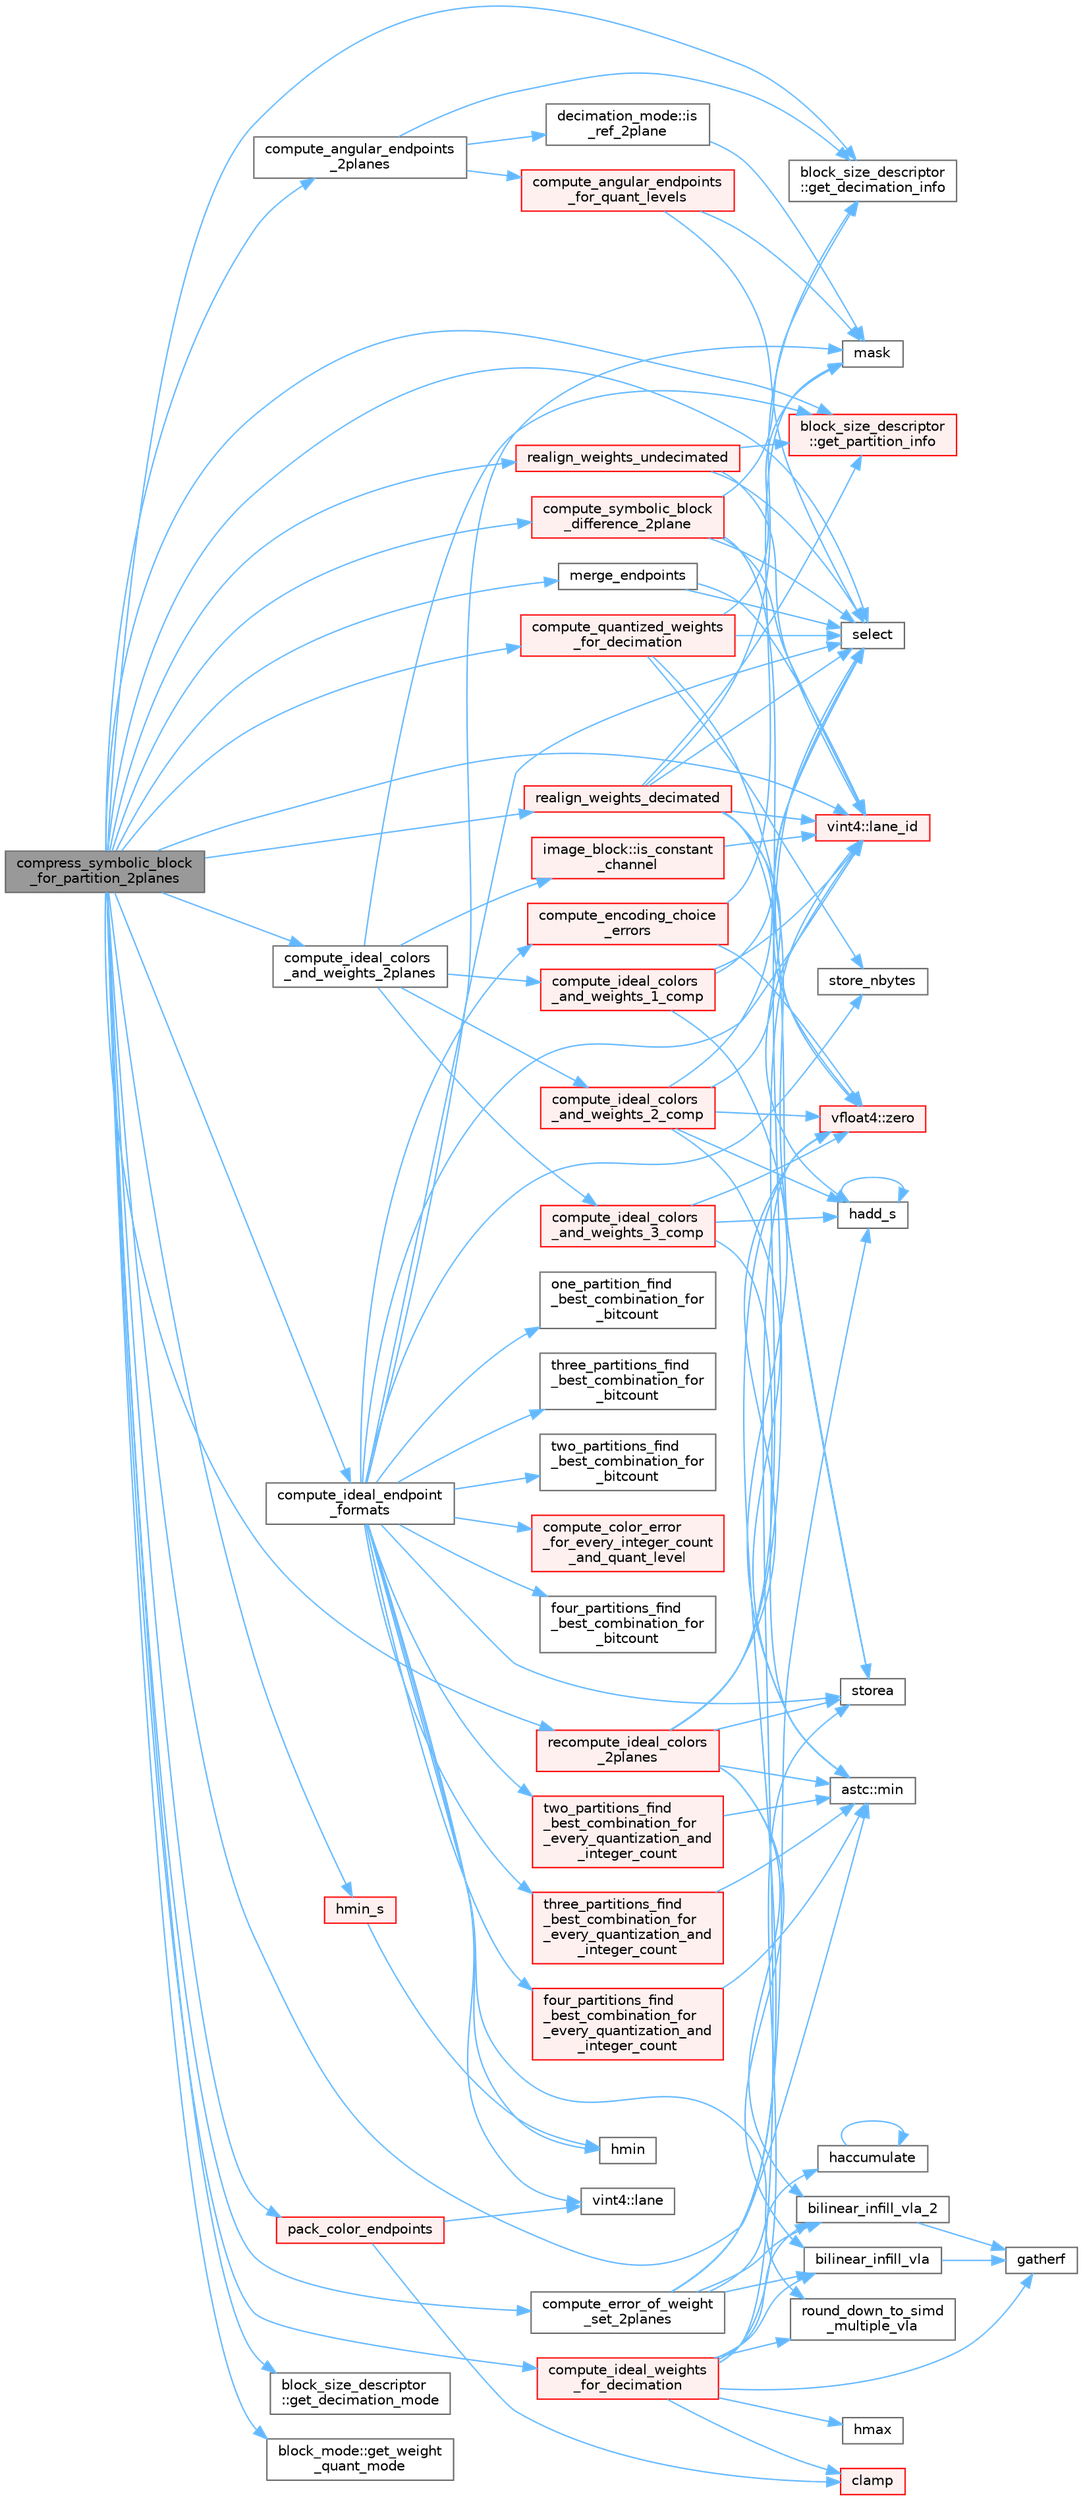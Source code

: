digraph "compress_symbolic_block_for_partition_2planes"
{
 // LATEX_PDF_SIZE
  bgcolor="transparent";
  edge [fontname=Helvetica,fontsize=10,labelfontname=Helvetica,labelfontsize=10];
  node [fontname=Helvetica,fontsize=10,shape=box,height=0.2,width=0.4];
  rankdir="LR";
  Node1 [id="Node000001",label="compress_symbolic_block\l_for_partition_2planes",height=0.2,width=0.4,color="gray40", fillcolor="grey60", style="filled", fontcolor="black",tooltip="Compress a block using a chosen partitioning and 2 planes of weights."];
  Node1 -> Node2 [id="edge1_Node000001_Node000002",color="steelblue1",style="solid",tooltip=" "];
  Node2 [id="Node000002",label="compute_angular_endpoints\l_2planes",height=0.2,width=0.4,color="grey40", fillcolor="white", style="filled",URL="$astcenc__weight__align_8cpp.html#a571d7379fd52446338ef4fa7e700cb42",tooltip="Compute the angular endpoints for two planes for each block mode."];
  Node2 -> Node3 [id="edge2_Node000002_Node000003",color="steelblue1",style="solid",tooltip=" "];
  Node3 [id="Node000003",label="compute_angular_endpoints\l_for_quant_levels",height=0.2,width=0.4,color="red", fillcolor="#FFF0F0", style="filled",URL="$astcenc__weight__align_8cpp.html#a52f057b7da5fc35adac361b3696ac963",tooltip="The main function for the angular algorithm."];
  Node3 -> Node19 [id="edge3_Node000003_Node000019",color="steelblue1",style="solid",tooltip=" "];
  Node19 [id="Node000019",label="mask",height=0.2,width=0.4,color="grey40", fillcolor="white", style="filled",URL="$astcenc__vecmathlib__avx2__8_8h.html#ad922a3ed6098767968916265154b6f82",tooltip="Return a 8-bit mask code indicating mask status."];
  Node3 -> Node11 [id="edge4_Node000003_Node000011",color="steelblue1",style="solid",tooltip=" "];
  Node11 [id="Node000011",label="select",height=0.2,width=0.4,color="grey40", fillcolor="white", style="filled",URL="$astcenc__vecmathlib__avx2__8_8h.html#a844ab5b69b84569f033be33bf5fb9fbc",tooltip="Return lanes from b if cond is set, else a."];
  Node2 -> Node25 [id="edge5_Node000002_Node000025",color="steelblue1",style="solid",tooltip=" "];
  Node25 [id="Node000025",label="block_size_descriptor\l::get_decimation_info",height=0.2,width=0.4,color="grey40", fillcolor="white", style="filled",URL="$structblock__size__descriptor.html#a688445f2f90b13188372d812baf8e02d",tooltip="Get the decimation info structure for index decimation_mode."];
  Node2 -> Node26 [id="edge6_Node000002_Node000026",color="steelblue1",style="solid",tooltip=" "];
  Node26 [id="Node000026",label="decimation_mode::is\l_ref_2plane",height=0.2,width=0.4,color="grey40", fillcolor="white", style="filled",URL="$structdecimation__mode.html#aa2fe4a73b6781930c375b1810a03f73b",tooltip="Test if this mode is active below a given 2 plane weight quant (inclusive)."];
  Node26 -> Node19 [id="edge7_Node000026_Node000019",color="steelblue1",style="solid",tooltip=" "];
  Node1 -> Node27 [id="edge8_Node000001_Node000027",color="steelblue1",style="solid",tooltip=" "];
  Node27 [id="Node000027",label="compute_error_of_weight\l_set_2planes",height=0.2,width=0.4,color="grey40", fillcolor="white", style="filled",URL="$astcenc__ideal__endpoints__and__weights_8cpp.html#a09a63c4b1e684f7ff9d88e5717b10bfb",tooltip="Compute the error of a decimated weight set for 2 planes."];
  Node27 -> Node28 [id="edge9_Node000027_Node000028",color="steelblue1",style="solid",tooltip=" "];
  Node28 [id="Node000028",label="bilinear_infill_vla",height=0.2,width=0.4,color="grey40", fillcolor="white", style="filled",URL="$astcenc__ideal__endpoints__and__weights_8cpp.html#a617a8dec1d2168023a84f5c0fa1c20ca",tooltip="Functions for computing color endpoints and texel weights."];
  Node28 -> Node29 [id="edge10_Node000028_Node000029",color="steelblue1",style="solid",tooltip=" "];
  Node29 [id="Node000029",label="gatherf",height=0.2,width=0.4,color="grey40", fillcolor="white", style="filled",URL="$astcenc__vecmathlib__avx2__8_8h.html#aae2f99eb48f3cde0f4739b894e8ca29f",tooltip="Load a vector of gathered results from an array;"];
  Node27 -> Node30 [id="edge11_Node000027_Node000030",color="steelblue1",style="solid",tooltip=" "];
  Node30 [id="Node000030",label="bilinear_infill_vla_2",height=0.2,width=0.4,color="grey40", fillcolor="white", style="filled",URL="$astcenc__ideal__endpoints__and__weights_8cpp.html#a84286bd889620da3be77539ddfdf3b45",tooltip="Compute the infilled weight for N texel indices in a decimated grid."];
  Node30 -> Node29 [id="edge12_Node000030_Node000029",color="steelblue1",style="solid",tooltip=" "];
  Node27 -> Node31 [id="edge13_Node000027_Node000031",color="steelblue1",style="solid",tooltip=" "];
  Node31 [id="Node000031",label="haccumulate",height=0.2,width=0.4,color="grey40", fillcolor="white", style="filled",URL="$astcenc__vecmathlib__avx2__8_8h.html#aaa291a197219a09a2e1103aec6945b3c",tooltip="Accumulate lane-wise sums for a vector, folded 4-wide."];
  Node31 -> Node31 [id="edge14_Node000031_Node000031",color="steelblue1",style="solid",tooltip=" "];
  Node27 -> Node32 [id="edge15_Node000027_Node000032",color="steelblue1",style="solid",tooltip=" "];
  Node32 [id="Node000032",label="hadd_s",height=0.2,width=0.4,color="grey40", fillcolor="white", style="filled",URL="$astcenc__vecmathlib__avx2__8_8h.html#aacd26478e4fe1f97a5d47e8adaacc898",tooltip="Return the horizontal sum of a vector."];
  Node32 -> Node32 [id="edge16_Node000032_Node000032",color="steelblue1",style="solid",tooltip=" "];
  Node27 -> Node14 [id="edge17_Node000027_Node000014",color="steelblue1",style="solid",tooltip=" "];
  Node14 [id="Node000014",label="vfloat4::zero",height=0.2,width=0.4,color="red", fillcolor="#FFF0F0", style="filled",URL="$structvfloat4.html#a04b5f338012dab6be0b2bd7910fcbcae",tooltip="Factory that returns a vector of zeros."];
  Node1 -> Node33 [id="edge18_Node000001_Node000033",color="steelblue1",style="solid",tooltip=" "];
  Node33 [id="Node000033",label="compute_ideal_colors\l_and_weights_2planes",height=0.2,width=0.4,color="grey40", fillcolor="white", style="filled",URL="$astcenc__ideal__endpoints__and__weights_8cpp.html#a52d3985007cfc83025661e0347bc00cc",tooltip="Compute ideal endpoint colors and weights for 2 planes of weights."];
  Node33 -> Node34 [id="edge19_Node000033_Node000034",color="steelblue1",style="solid",tooltip=" "];
  Node34 [id="Node000034",label="compute_ideal_colors\l_and_weights_1_comp",height=0.2,width=0.4,color="red", fillcolor="#FFF0F0", style="filled",URL="$astcenc__ideal__endpoints__and__weights_8cpp.html#a3e9812129972c73914841ecc0f6a7e71",tooltip="Compute the ideal endpoints and weights for 1 color component."];
  Node34 -> Node38 [id="edge20_Node000034_Node000038",color="steelblue1",style="solid",tooltip=" "];
  Node38 [id="Node000038",label="vint4::lane_id",height=0.2,width=0.4,color="red", fillcolor="#FFF0F0", style="filled",URL="$structvint4.html#a21e3d111e37da1aaaeb5ba21a831c863",tooltip="Factory that returns a vector containing the lane IDs."];
  Node34 -> Node40 [id="edge21_Node000034_Node000040",color="steelblue1",style="solid",tooltip=" "];
  Node40 [id="Node000040",label="astc::min",height=0.2,width=0.4,color="grey40", fillcolor="white", style="filled",URL="$namespaceastc.html#af78c0d31374aa9923633a3a2abf8d738",tooltip="Return the minimum of two values."];
  Node34 -> Node11 [id="edge22_Node000034_Node000011",color="steelblue1",style="solid",tooltip=" "];
  Node33 -> Node42 [id="edge23_Node000033_Node000042",color="steelblue1",style="solid",tooltip=" "];
  Node42 [id="Node000042",label="compute_ideal_colors\l_and_weights_2_comp",height=0.2,width=0.4,color="red", fillcolor="#FFF0F0", style="filled",URL="$astcenc__ideal__endpoints__and__weights_8cpp.html#ad96c399a873ddd142d4779b6aeb74b87",tooltip="Compute the ideal endpoints and weights for 2 color components."];
  Node42 -> Node32 [id="edge24_Node000042_Node000032",color="steelblue1",style="solid",tooltip=" "];
  Node42 -> Node38 [id="edge25_Node000042_Node000038",color="steelblue1",style="solid",tooltip=" "];
  Node42 -> Node40 [id="edge26_Node000042_Node000040",color="steelblue1",style="solid",tooltip=" "];
  Node42 -> Node11 [id="edge27_Node000042_Node000011",color="steelblue1",style="solid",tooltip=" "];
  Node42 -> Node14 [id="edge28_Node000042_Node000014",color="steelblue1",style="solid",tooltip=" "];
  Node33 -> Node51 [id="edge29_Node000033_Node000051",color="steelblue1",style="solid",tooltip=" "];
  Node51 [id="Node000051",label="compute_ideal_colors\l_and_weights_3_comp",height=0.2,width=0.4,color="red", fillcolor="#FFF0F0", style="filled",URL="$astcenc__ideal__endpoints__and__weights_8cpp.html#a7ec20ff2556f6357cc0754c13e841262",tooltip="Compute the ideal endpoints and weights for 3 color components."];
  Node51 -> Node32 [id="edge30_Node000051_Node000032",color="steelblue1",style="solid",tooltip=" "];
  Node51 -> Node40 [id="edge31_Node000051_Node000040",color="steelblue1",style="solid",tooltip=" "];
  Node51 -> Node14 [id="edge32_Node000051_Node000014",color="steelblue1",style="solid",tooltip=" "];
  Node33 -> Node62 [id="edge33_Node000033_Node000062",color="steelblue1",style="solid",tooltip=" "];
  Node62 [id="Node000062",label="block_size_descriptor\l::get_partition_info",height=0.2,width=0.4,color="red", fillcolor="#FFF0F0", style="filled",URL="$structblock__size__descriptor.html#aa9dfc7b23c8b5e6c71e956e2e39fff74",tooltip="Get the partition info structure for a given partition count and seed."];
  Node33 -> Node64 [id="edge34_Node000033_Node000064",color="steelblue1",style="solid",tooltip=" "];
  Node64 [id="Node000064",label="image_block::is_constant\l_channel",height=0.2,width=0.4,color="red", fillcolor="#FFF0F0", style="filled",URL="$structimage__block.html#ae3c0735355d378591db6cb7a011e381a",tooltip="Test if a single color channel is constant across the block."];
  Node64 -> Node38 [id="edge35_Node000064_Node000038",color="steelblue1",style="solid",tooltip=" "];
  Node1 -> Node66 [id="edge36_Node000001_Node000066",color="steelblue1",style="solid",tooltip=" "];
  Node66 [id="Node000066",label="compute_ideal_endpoint\l_formats",height=0.2,width=0.4,color="grey40", fillcolor="white", style="filled",URL="$astcenc__pick__best__endpoint__format_8cpp.html#a81c7b68e8c7b82a5ff718f21bd4f3c35",tooltip="Identify, for each mode, which set of color endpoint produces the best result."];
  Node66 -> Node67 [id="edge37_Node000066_Node000067",color="steelblue1",style="solid",tooltip=" "];
  Node67 [id="Node000067",label="compute_color_error\l_for_every_integer_count\l_and_quant_level",height=0.2,width=0.4,color="red", fillcolor="#FFF0F0", style="filled",URL="$astcenc__pick__best__endpoint__format_8cpp.html#a163a7d0cf020b6f86049745807912ec1",tooltip="For a given partition compute the error for every endpoint integer count and quant level."];
  Node66 -> Node75 [id="edge38_Node000066_Node000075",color="steelblue1",style="solid",tooltip=" "];
  Node75 [id="Node000075",label="compute_encoding_choice\l_errors",height=0.2,width=0.4,color="red", fillcolor="#FFF0F0", style="filled",URL="$astcenc__pick__best__endpoint__format_8cpp.html#affc96d3eeffef962cd64307bf0b85590",tooltip="For a given set of input colors and partitioning determine endpoint encode errors."];
  Node75 -> Node19 [id="edge39_Node000075_Node000019",color="steelblue1",style="solid",tooltip=" "];
  Node75 -> Node14 [id="edge40_Node000075_Node000014",color="steelblue1",style="solid",tooltip=" "];
  Node66 -> Node80 [id="edge41_Node000066_Node000080",color="steelblue1",style="solid",tooltip=" "];
  Node80 [id="Node000080",label="four_partitions_find\l_best_combination_for\l_bitcount",height=0.2,width=0.4,color="grey40", fillcolor="white", style="filled",URL="$astcenc__pick__best__endpoint__format_8cpp.html#aa54b7e3566c1445d292b8ff7cf6f5e28",tooltip="For 4 partitions compute the best format and quantization for a given bit count."];
  Node66 -> Node81 [id="edge42_Node000066_Node000081",color="steelblue1",style="solid",tooltip=" "];
  Node81 [id="Node000081",label="four_partitions_find\l_best_combination_for\l_every_quantization_and\l_integer_count",height=0.2,width=0.4,color="red", fillcolor="#FFF0F0", style="filled",URL="$astcenc__pick__best__endpoint__format_8cpp.html#a806d3ce88e28226224c6b929b69f2fda",tooltip="For 4 partitions compute the best format combinations for every pair of quant mode and integer count."];
  Node81 -> Node40 [id="edge43_Node000081_Node000040",color="steelblue1",style="solid",tooltip=" "];
  Node66 -> Node73 [id="edge44_Node000066_Node000073",color="steelblue1",style="solid",tooltip=" "];
  Node73 [id="Node000073",label="hmin",height=0.2,width=0.4,color="grey40", fillcolor="white", style="filled",URL="$astcenc__vecmathlib__avx2__8_8h.html#ae7ff255b24f24f8d2a31e6849f4b1250",tooltip="Return the horizontal minimum of a vector."];
  Node66 -> Node60 [id="edge45_Node000066_Node000060",color="steelblue1",style="solid",tooltip=" "];
  Node60 [id="Node000060",label="vint4::lane",height=0.2,width=0.4,color="grey40", fillcolor="white", style="filled",URL="$structvint4.html#a01e3f7debf73dc6c757fa36d585c9d17",tooltip="Get the scalar from a single lane."];
  Node66 -> Node38 [id="edge46_Node000066_Node000038",color="steelblue1",style="solid",tooltip=" "];
  Node66 -> Node19 [id="edge47_Node000066_Node000019",color="steelblue1",style="solid",tooltip=" "];
  Node66 -> Node82 [id="edge48_Node000066_Node000082",color="steelblue1",style="solid",tooltip=" "];
  Node82 [id="Node000082",label="one_partition_find\l_best_combination_for\l_bitcount",height=0.2,width=0.4,color="grey40", fillcolor="white", style="filled",URL="$astcenc__pick__best__endpoint__format_8cpp.html#a4a0bf4253790d6b09132c02f57fcbe32",tooltip="For one partition compute the best format and quantization for a given bit count."];
  Node66 -> Node83 [id="edge49_Node000066_Node000083",color="steelblue1",style="solid",tooltip=" "];
  Node83 [id="Node000083",label="round_down_to_simd\l_multiple_vla",height=0.2,width=0.4,color="grey40", fillcolor="white", style="filled",URL="$astcenc__vecmathlib_8h.html#a63b1ecd0244123ff734e6791e33bf9ca",tooltip="Round a count down to the largest multiple of the SIMD width."];
  Node66 -> Node11 [id="edge50_Node000066_Node000011",color="steelblue1",style="solid",tooltip=" "];
  Node66 -> Node84 [id="edge51_Node000066_Node000084",color="steelblue1",style="solid",tooltip=" "];
  Node84 [id="Node000084",label="store_nbytes",height=0.2,width=0.4,color="grey40", fillcolor="white", style="filled",URL="$astcenc__vecmathlib__avx2__8_8h.html#ac55f9ffdc41bee5d274cb6433809fefc",tooltip="Store lowest N (vector width) bytes into an unaligned address."];
  Node66 -> Node13 [id="edge52_Node000066_Node000013",color="steelblue1",style="solid",tooltip=" "];
  Node13 [id="Node000013",label="storea",height=0.2,width=0.4,color="grey40", fillcolor="white", style="filled",URL="$astcenc__vecmathlib__avx2__8_8h.html#ad4c0a7bde35d6fe9c54531e1e0652f4a",tooltip="Store a vector to a 16B aligned memory address."];
  Node66 -> Node85 [id="edge53_Node000066_Node000085",color="steelblue1",style="solid",tooltip=" "];
  Node85 [id="Node000085",label="three_partitions_find\l_best_combination_for\l_bitcount",height=0.2,width=0.4,color="grey40", fillcolor="white", style="filled",URL="$astcenc__pick__best__endpoint__format_8cpp.html#a7681b157ce5786accf05034e1facbdbe",tooltip="For 3 partitions compute the best format and quantization for a given bit count."];
  Node66 -> Node86 [id="edge54_Node000066_Node000086",color="steelblue1",style="solid",tooltip=" "];
  Node86 [id="Node000086",label="three_partitions_find\l_best_combination_for\l_every_quantization_and\l_integer_count",height=0.2,width=0.4,color="red", fillcolor="#FFF0F0", style="filled",URL="$astcenc__pick__best__endpoint__format_8cpp.html#ab08ff5ed53a05a876dc8e90c05aeef72",tooltip="For 3 partitions compute the best format combinations for every pair of quant mode and integer count."];
  Node86 -> Node40 [id="edge55_Node000086_Node000040",color="steelblue1",style="solid",tooltip=" "];
  Node66 -> Node87 [id="edge56_Node000066_Node000087",color="steelblue1",style="solid",tooltip=" "];
  Node87 [id="Node000087",label="two_partitions_find\l_best_combination_for\l_bitcount",height=0.2,width=0.4,color="grey40", fillcolor="white", style="filled",URL="$astcenc__pick__best__endpoint__format_8cpp.html#a5c74518d7a68796ba962179901f805ae",tooltip="For 2 partitions compute the best format and quantization for a given bit count."];
  Node66 -> Node88 [id="edge57_Node000066_Node000088",color="steelblue1",style="solid",tooltip=" "];
  Node88 [id="Node000088",label="two_partitions_find\l_best_combination_for\l_every_quantization_and\l_integer_count",height=0.2,width=0.4,color="red", fillcolor="#FFF0F0", style="filled",URL="$astcenc__pick__best__endpoint__format_8cpp.html#ac317754d4bbd795d6f29b331883e8eb3",tooltip="For 2 partitions compute the best format combinations for every pair of quant mode and integer count."];
  Node88 -> Node40 [id="edge58_Node000088_Node000040",color="steelblue1",style="solid",tooltip=" "];
  Node1 -> Node89 [id="edge59_Node000001_Node000089",color="steelblue1",style="solid",tooltip=" "];
  Node89 [id="Node000089",label="compute_ideal_weights\l_for_decimation",height=0.2,width=0.4,color="red", fillcolor="#FFF0F0", style="filled",URL="$astcenc__ideal__endpoints__and__weights_8cpp.html#ae1b4e922c67d5349fc849709ca08178f",tooltip="Compute the optimal unquantized weights for a decimation table."];
  Node89 -> Node28 [id="edge60_Node000089_Node000028",color="steelblue1",style="solid",tooltip=" "];
  Node89 -> Node30 [id="edge61_Node000089_Node000030",color="steelblue1",style="solid",tooltip=" "];
  Node89 -> Node90 [id="edge62_Node000089_Node000090",color="steelblue1",style="solid",tooltip=" "];
  Node90 [id="Node000090",label="clamp",height=0.2,width=0.4,color="red", fillcolor="#FFF0F0", style="filled",URL="$astcenc__vecmathlib__avx2__8_8h.html#ae91c0bb0ebd82ed2a7fa7aa915f6e76e",tooltip="Return the clamped value between min and max."];
  Node89 -> Node29 [id="edge63_Node000089_Node000029",color="steelblue1",style="solid",tooltip=" "];
  Node89 -> Node69 [id="edge64_Node000089_Node000069",color="steelblue1",style="solid",tooltip=" "];
  Node69 [id="Node000069",label="hmax",height=0.2,width=0.4,color="grey40", fillcolor="white", style="filled",URL="$astcenc__vecmathlib__avx2__8_8h.html#a516a2f0d872381b8c7c047845a90c9a3",tooltip="Return the horizontal maximum of a vector."];
  Node89 -> Node83 [id="edge65_Node000089_Node000083",color="steelblue1",style="solid",tooltip=" "];
  Node89 -> Node13 [id="edge66_Node000089_Node000013",color="steelblue1",style="solid",tooltip=" "];
  Node89 -> Node14 [id="edge67_Node000089_Node000014",color="steelblue1",style="solid",tooltip=" "];
  Node1 -> Node91 [id="edge68_Node000001_Node000091",color="steelblue1",style="solid",tooltip=" "];
  Node91 [id="Node000091",label="compute_quantized_weights\l_for_decimation",height=0.2,width=0.4,color="red", fillcolor="#FFF0F0", style="filled",URL="$astcenc__ideal__endpoints__and__weights_8cpp.html#af42cf444db5f16e2ed4fb642acf81f4a",tooltip="Compute the optimal quantized weights for a decimation table."];
  Node91 -> Node19 [id="edge69_Node000091_Node000019",color="steelblue1",style="solid",tooltip=" "];
  Node91 -> Node11 [id="edge70_Node000091_Node000011",color="steelblue1",style="solid",tooltip=" "];
  Node91 -> Node84 [id="edge71_Node000091_Node000084",color="steelblue1",style="solid",tooltip=" "];
  Node91 -> Node13 [id="edge72_Node000091_Node000013",color="steelblue1",style="solid",tooltip=" "];
  Node1 -> Node99 [id="edge73_Node000001_Node000099",color="steelblue1",style="solid",tooltip=" "];
  Node99 [id="Node000099",label="compute_symbolic_block\l_difference_2plane",height=0.2,width=0.4,color="red", fillcolor="#FFF0F0", style="filled",URL="$astcenc__decompress__symbolic_8cpp.html#a9c23f8373c9f5e708650b7c8e038b182",tooltip="Compute the error between a symbolic block and the original input data."];
  Node99 -> Node25 [id="edge74_Node000099_Node000025",color="steelblue1",style="solid",tooltip=" "];
  Node99 -> Node38 [id="edge75_Node000099_Node000038",color="steelblue1",style="solid",tooltip=" "];
  Node99 -> Node11 [id="edge76_Node000099_Node000011",color="steelblue1",style="solid",tooltip=" "];
  Node99 -> Node14 [id="edge77_Node000099_Node000014",color="steelblue1",style="solid",tooltip=" "];
  Node1 -> Node25 [id="edge78_Node000001_Node000025",color="steelblue1",style="solid",tooltip=" "];
  Node1 -> Node131 [id="edge79_Node000001_Node000131",color="steelblue1",style="solid",tooltip=" "];
  Node131 [id="Node000131",label="block_size_descriptor\l::get_decimation_mode",height=0.2,width=0.4,color="grey40", fillcolor="white", style="filled",URL="$structblock__size__descriptor.html#aef601af82748a14a8826e94f5e1b4184",tooltip="Get the decimation mode structure for index decimation_mode."];
  Node1 -> Node62 [id="edge80_Node000001_Node000062",color="steelblue1",style="solid",tooltip=" "];
  Node1 -> Node132 [id="edge81_Node000001_Node000132",color="steelblue1",style="solid",tooltip=" "];
  Node132 [id="Node000132",label="block_mode::get_weight\l_quant_mode",height=0.2,width=0.4,color="grey40", fillcolor="white", style="filled",URL="$structblock__mode.html#a760578093fb16da4932bc26d2d5c1837",tooltip="Get the weight quantization used by this block mode."];
  Node1 -> Node133 [id="edge82_Node000001_Node000133",color="steelblue1",style="solid",tooltip=" "];
  Node133 [id="Node000133",label="hmin_s",height=0.2,width=0.4,color="red", fillcolor="#FFF0F0", style="filled",URL="$astcenc__vecmathlib__avx2__8_8h.html#a5618d81f875c0158284ccc9923d83dab",tooltip="Return the horizontal minimum of a vector."];
  Node133 -> Node73 [id="edge83_Node000133_Node000073",color="steelblue1",style="solid",tooltip=" "];
  Node1 -> Node38 [id="edge84_Node000001_Node000038",color="steelblue1",style="solid",tooltip=" "];
  Node1 -> Node134 [id="edge85_Node000001_Node000134",color="steelblue1",style="solid",tooltip=" "];
  Node134 [id="Node000134",label="merge_endpoints",height=0.2,width=0.4,color="grey40", fillcolor="white", style="filled",URL="$astcenc__compress__symbolic_8cpp.html#a7a73021370668773ad84b7a2f6285023",tooltip="Functions to compress a symbolic block."];
  Node134 -> Node38 [id="edge86_Node000134_Node000038",color="steelblue1",style="solid",tooltip=" "];
  Node134 -> Node11 [id="edge87_Node000134_Node000011",color="steelblue1",style="solid",tooltip=" "];
  Node1 -> Node40 [id="edge88_Node000001_Node000040",color="steelblue1",style="solid",tooltip=" "];
  Node1 -> Node135 [id="edge89_Node000001_Node000135",color="steelblue1",style="solid",tooltip=" "];
  Node135 [id="Node000135",label="pack_color_endpoints",height=0.2,width=0.4,color="red", fillcolor="#FFF0F0", style="filled",URL="$astcenc__color__quantize_8cpp.html#ab9f9b564c57688af1f8fc1d9e000af81",tooltip="Pack a single pair of color endpoints as effectively as possible."];
  Node135 -> Node90 [id="edge90_Node000135_Node000090",color="steelblue1",style="solid",tooltip=" "];
  Node135 -> Node60 [id="edge91_Node000135_Node000060",color="steelblue1",style="solid",tooltip=" "];
  Node1 -> Node165 [id="edge92_Node000001_Node000165",color="steelblue1",style="solid",tooltip=" "];
  Node165 [id="Node000165",label="realign_weights_decimated",height=0.2,width=0.4,color="red", fillcolor="#FFF0F0", style="filled",URL="$astcenc__compress__symbolic_8cpp.html#af80747ee43aa6fda579161376205c294",tooltip="Attempt to improve weights given a chosen configuration."];
  Node165 -> Node25 [id="edge93_Node000165_Node000025",color="steelblue1",style="solid",tooltip=" "];
  Node165 -> Node62 [id="edge94_Node000165_Node000062",color="steelblue1",style="solid",tooltip=" "];
  Node165 -> Node32 [id="edge95_Node000165_Node000032",color="steelblue1",style="solid",tooltip=" "];
  Node165 -> Node38 [id="edge96_Node000165_Node000038",color="steelblue1",style="solid",tooltip=" "];
  Node165 -> Node11 [id="edge97_Node000165_Node000011",color="steelblue1",style="solid",tooltip=" "];
  Node165 -> Node13 [id="edge98_Node000165_Node000013",color="steelblue1",style="solid",tooltip=" "];
  Node165 -> Node14 [id="edge99_Node000165_Node000014",color="steelblue1",style="solid",tooltip=" "];
  Node1 -> Node166 [id="edge100_Node000001_Node000166",color="steelblue1",style="solid",tooltip=" "];
  Node166 [id="Node000166",label="realign_weights_undecimated",height=0.2,width=0.4,color="red", fillcolor="#FFF0F0", style="filled",URL="$astcenc__compress__symbolic_8cpp.html#a91e5fa530ba0e492b85132e416a5ddf4",tooltip="Attempt to improve weights given a chosen configuration."];
  Node166 -> Node62 [id="edge101_Node000166_Node000062",color="steelblue1",style="solid",tooltip=" "];
  Node166 -> Node38 [id="edge102_Node000166_Node000038",color="steelblue1",style="solid",tooltip=" "];
  Node166 -> Node11 [id="edge103_Node000166_Node000011",color="steelblue1",style="solid",tooltip=" "];
  Node1 -> Node167 [id="edge104_Node000001_Node000167",color="steelblue1",style="solid",tooltip=" "];
  Node167 [id="Node000167",label="recompute_ideal_colors\l_2planes",height=0.2,width=0.4,color="red", fillcolor="#FFF0F0", style="filled",URL="$astcenc__ideal__endpoints__and__weights_8cpp.html#afb3c455470bef24f48d7815bb78bb569",tooltip="For a given 2 plane weight set recompute the endpoint colors."];
  Node167 -> Node28 [id="edge105_Node000167_Node000028",color="steelblue1",style="solid",tooltip=" "];
  Node167 -> Node30 [id="edge106_Node000167_Node000030",color="steelblue1",style="solid",tooltip=" "];
  Node167 -> Node38 [id="edge107_Node000167_Node000038",color="steelblue1",style="solid",tooltip=" "];
  Node167 -> Node40 [id="edge108_Node000167_Node000040",color="steelblue1",style="solid",tooltip=" "];
  Node167 -> Node11 [id="edge109_Node000167_Node000011",color="steelblue1",style="solid",tooltip=" "];
  Node167 -> Node13 [id="edge110_Node000167_Node000013",color="steelblue1",style="solid",tooltip=" "];
  Node167 -> Node14 [id="edge111_Node000167_Node000014",color="steelblue1",style="solid",tooltip=" "];
  Node1 -> Node11 [id="edge112_Node000001_Node000011",color="steelblue1",style="solid",tooltip=" "];
}
